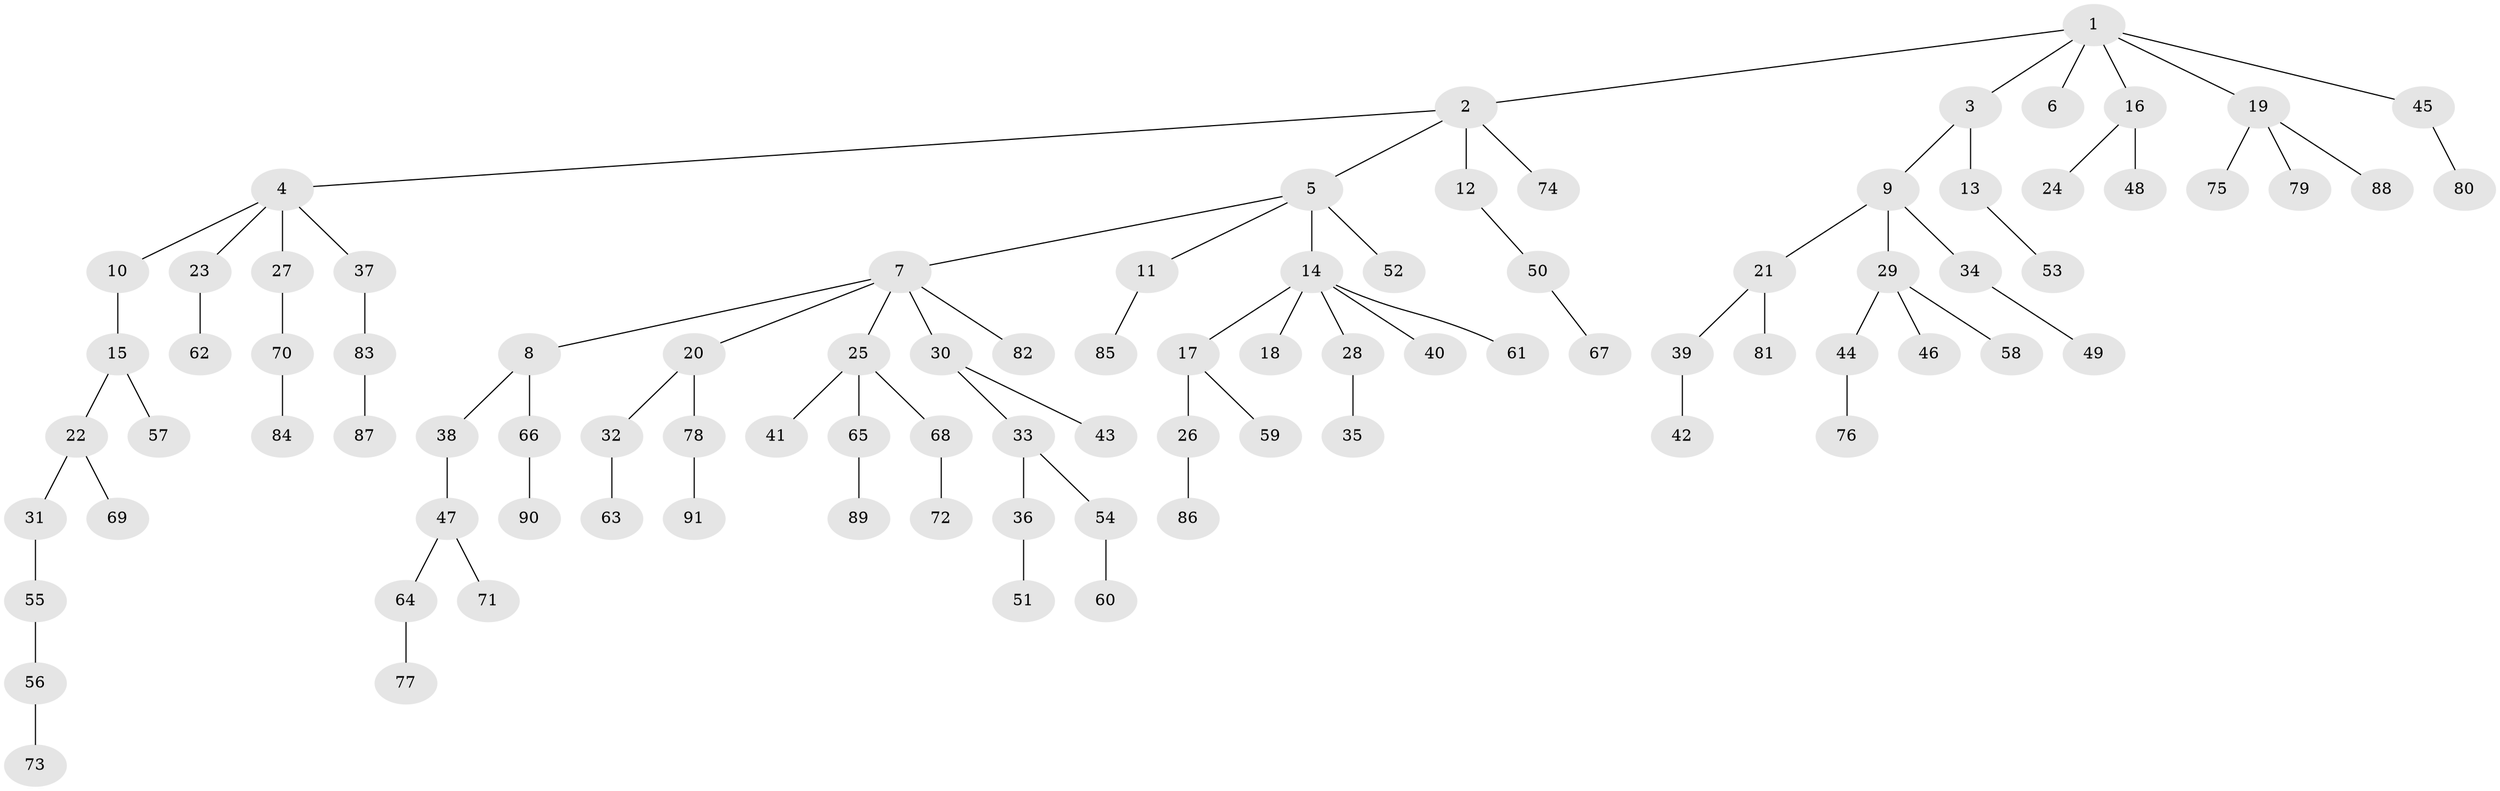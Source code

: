 // coarse degree distribution, {6: 0.017543859649122806, 4: 0.03508771929824561, 3: 0.12280701754385964, 5: 0.05263157894736842, 1: 0.543859649122807, 7: 0.017543859649122806, 2: 0.21052631578947367}
// Generated by graph-tools (version 1.1) at 2025/24/03/03/25 07:24:06]
// undirected, 91 vertices, 90 edges
graph export_dot {
graph [start="1"]
  node [color=gray90,style=filled];
  1;
  2;
  3;
  4;
  5;
  6;
  7;
  8;
  9;
  10;
  11;
  12;
  13;
  14;
  15;
  16;
  17;
  18;
  19;
  20;
  21;
  22;
  23;
  24;
  25;
  26;
  27;
  28;
  29;
  30;
  31;
  32;
  33;
  34;
  35;
  36;
  37;
  38;
  39;
  40;
  41;
  42;
  43;
  44;
  45;
  46;
  47;
  48;
  49;
  50;
  51;
  52;
  53;
  54;
  55;
  56;
  57;
  58;
  59;
  60;
  61;
  62;
  63;
  64;
  65;
  66;
  67;
  68;
  69;
  70;
  71;
  72;
  73;
  74;
  75;
  76;
  77;
  78;
  79;
  80;
  81;
  82;
  83;
  84;
  85;
  86;
  87;
  88;
  89;
  90;
  91;
  1 -- 2;
  1 -- 3;
  1 -- 6;
  1 -- 16;
  1 -- 19;
  1 -- 45;
  2 -- 4;
  2 -- 5;
  2 -- 12;
  2 -- 74;
  3 -- 9;
  3 -- 13;
  4 -- 10;
  4 -- 23;
  4 -- 27;
  4 -- 37;
  5 -- 7;
  5 -- 11;
  5 -- 14;
  5 -- 52;
  7 -- 8;
  7 -- 20;
  7 -- 25;
  7 -- 30;
  7 -- 82;
  8 -- 38;
  8 -- 66;
  9 -- 21;
  9 -- 29;
  9 -- 34;
  10 -- 15;
  11 -- 85;
  12 -- 50;
  13 -- 53;
  14 -- 17;
  14 -- 18;
  14 -- 28;
  14 -- 40;
  14 -- 61;
  15 -- 22;
  15 -- 57;
  16 -- 24;
  16 -- 48;
  17 -- 26;
  17 -- 59;
  19 -- 75;
  19 -- 79;
  19 -- 88;
  20 -- 32;
  20 -- 78;
  21 -- 39;
  21 -- 81;
  22 -- 31;
  22 -- 69;
  23 -- 62;
  25 -- 41;
  25 -- 65;
  25 -- 68;
  26 -- 86;
  27 -- 70;
  28 -- 35;
  29 -- 44;
  29 -- 46;
  29 -- 58;
  30 -- 33;
  30 -- 43;
  31 -- 55;
  32 -- 63;
  33 -- 36;
  33 -- 54;
  34 -- 49;
  36 -- 51;
  37 -- 83;
  38 -- 47;
  39 -- 42;
  44 -- 76;
  45 -- 80;
  47 -- 64;
  47 -- 71;
  50 -- 67;
  54 -- 60;
  55 -- 56;
  56 -- 73;
  64 -- 77;
  65 -- 89;
  66 -- 90;
  68 -- 72;
  70 -- 84;
  78 -- 91;
  83 -- 87;
}
